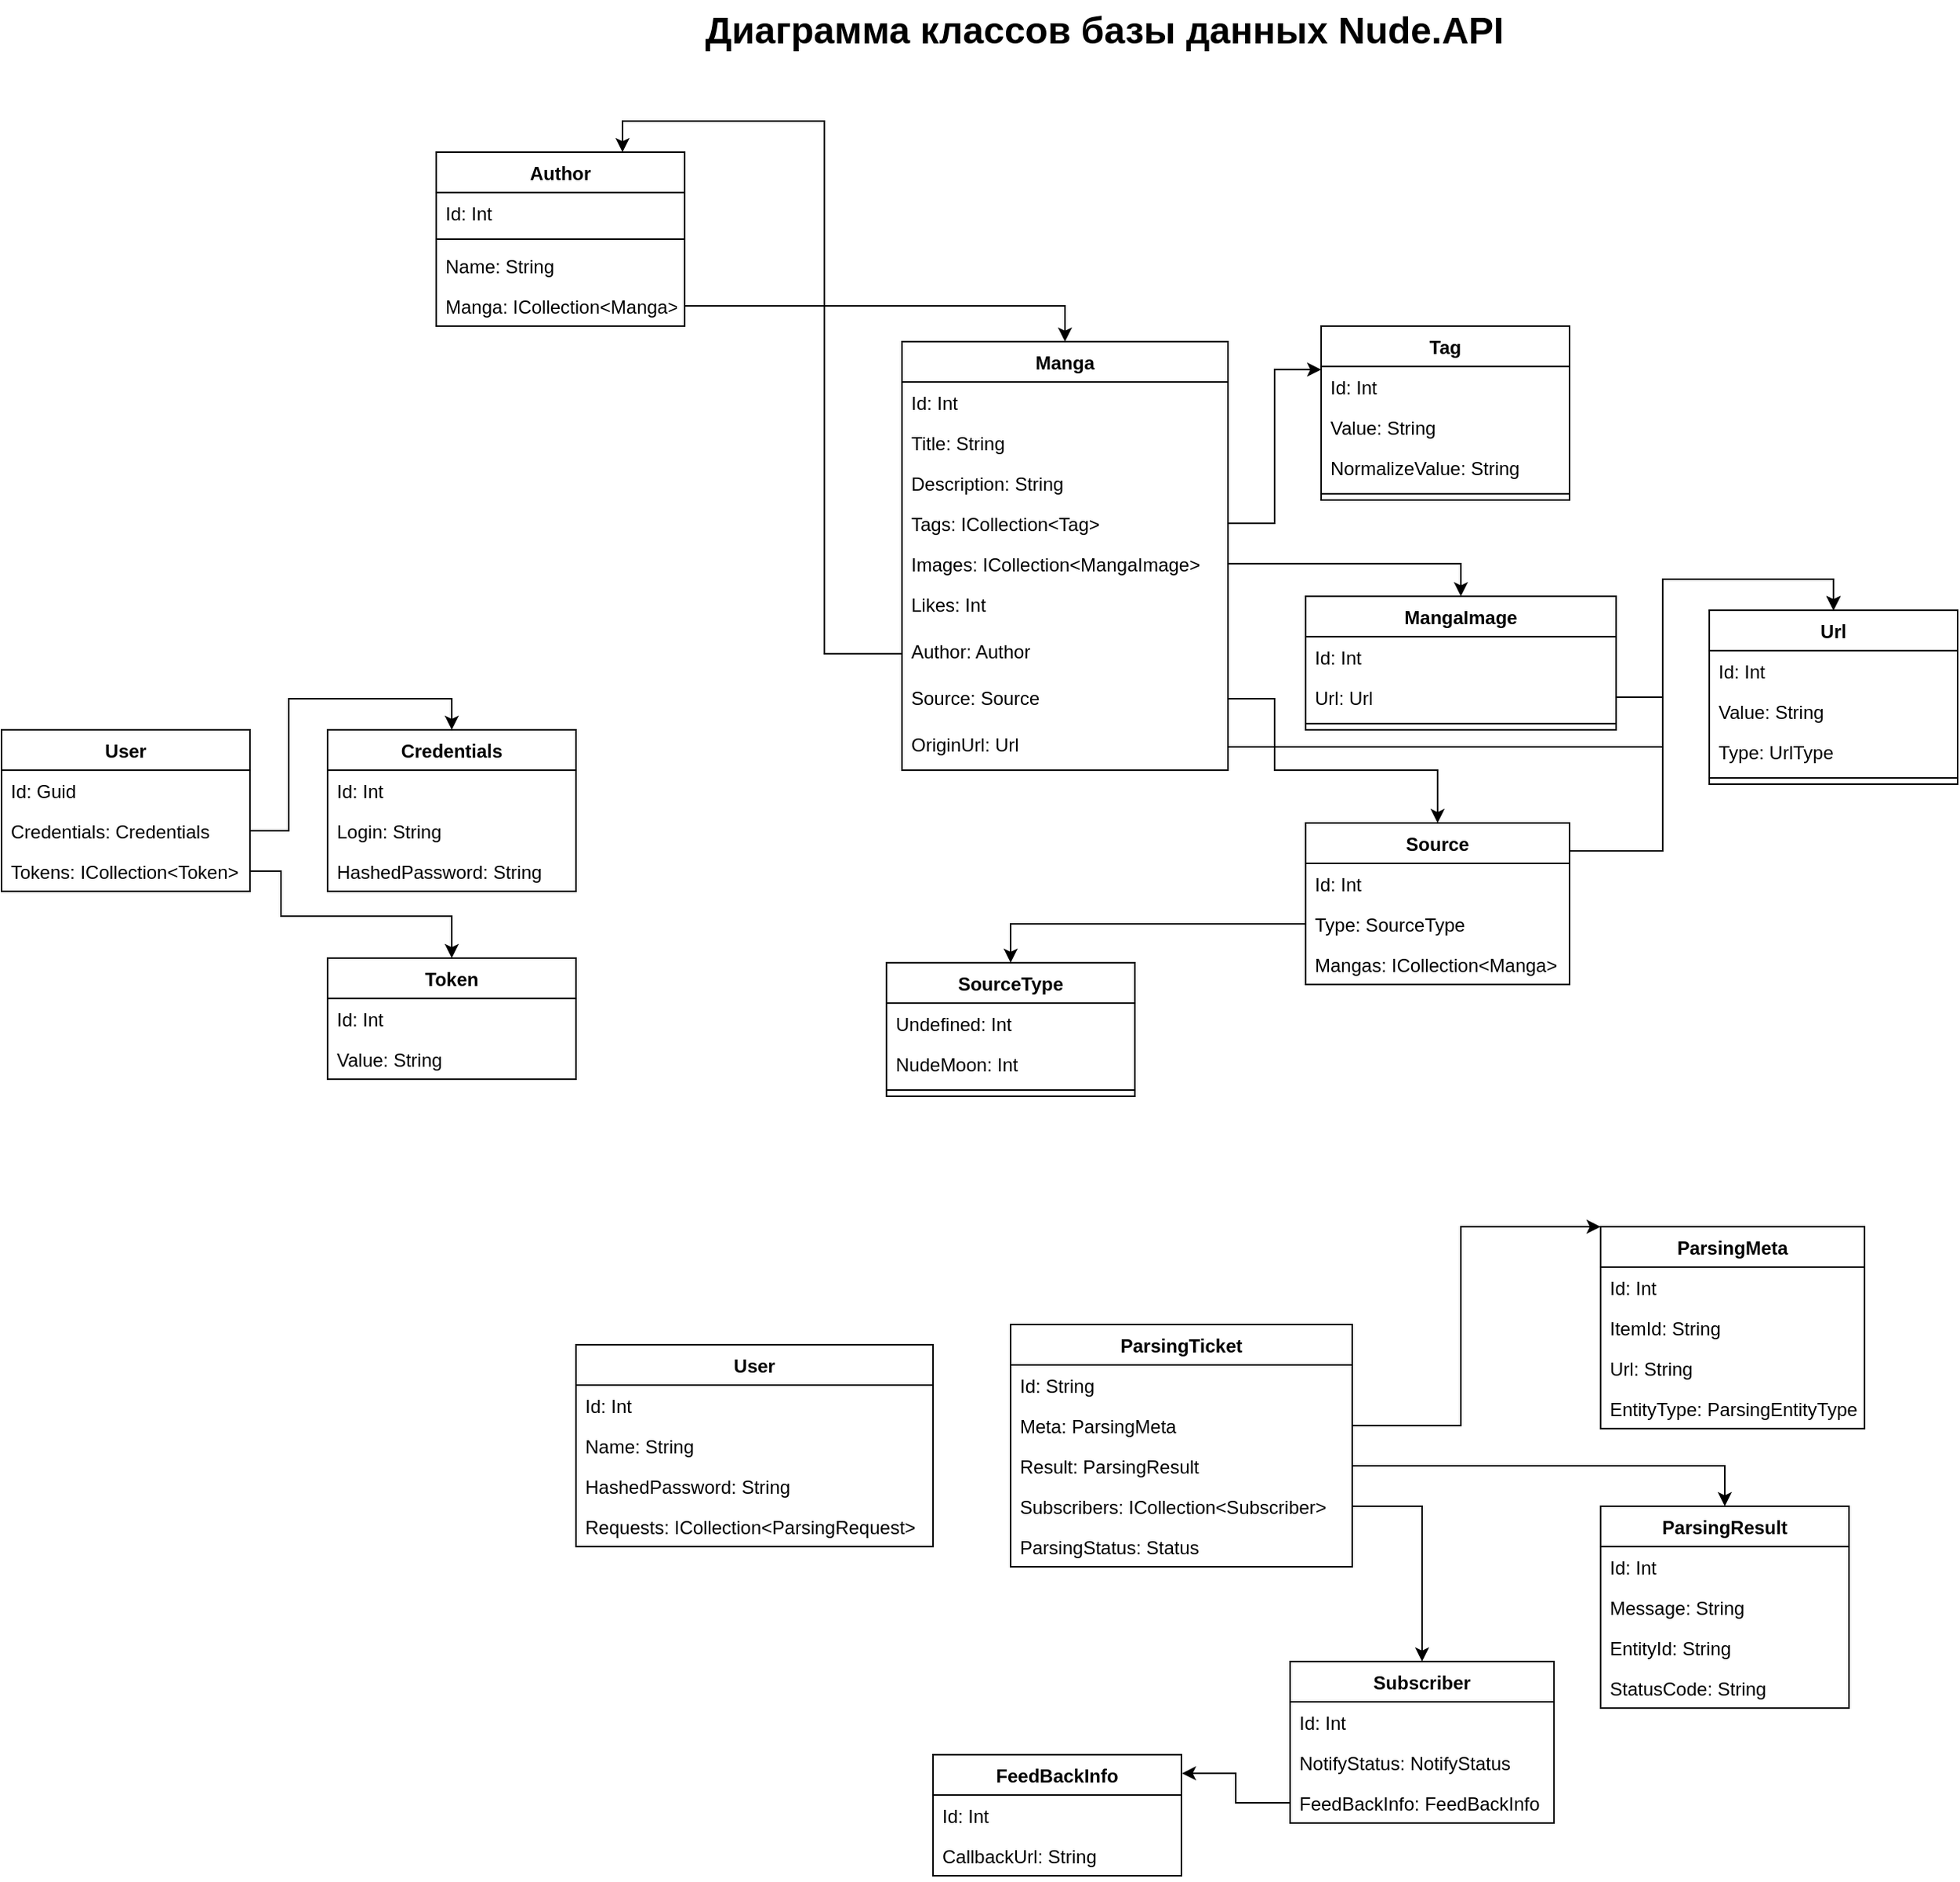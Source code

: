 <mxfile version="20.8.16" type="device"><diagram name="Страница 1" id="Lf1kWXinnTNWuycebK34"><mxGraphModel dx="1847" dy="1662" grid="1" gridSize="10" guides="1" tooltips="1" connect="1" arrows="1" fold="1" page="1" pageScale="1" pageWidth="827" pageHeight="1169" math="0" shadow="0"><root><mxCell id="0"/><mxCell id="1" parent="0"/><mxCell id="dUKBcLy0vENA79N4GeJ2-1" value="Manga" style="swimlane;fontStyle=1;align=center;verticalAlign=top;childLayout=stackLayout;horizontal=1;startSize=26;horizontalStack=0;resizeParent=1;resizeParentMax=0;resizeLast=0;collapsible=1;marginBottom=0;" parent="1" vertex="1"><mxGeometry x="120" y="110" width="210" height="276" as="geometry"/></mxCell><mxCell id="dUKBcLy0vENA79N4GeJ2-2" value="Id: Int" style="text;strokeColor=none;fillColor=none;align=left;verticalAlign=top;spacingLeft=4;spacingRight=4;overflow=hidden;rotatable=0;points=[[0,0.5],[1,0.5]];portConstraint=eastwest;" parent="dUKBcLy0vENA79N4GeJ2-1" vertex="1"><mxGeometry y="26" width="210" height="26" as="geometry"/></mxCell><mxCell id="dUKBcLy0vENA79N4GeJ2-5" value="Title: String" style="text;strokeColor=none;fillColor=none;align=left;verticalAlign=top;spacingLeft=4;spacingRight=4;overflow=hidden;rotatable=0;points=[[0,0.5],[1,0.5]];portConstraint=eastwest;" parent="dUKBcLy0vENA79N4GeJ2-1" vertex="1"><mxGeometry y="52" width="210" height="26" as="geometry"/></mxCell><mxCell id="dUKBcLy0vENA79N4GeJ2-6" value="Description: String" style="text;strokeColor=none;fillColor=none;align=left;verticalAlign=top;spacingLeft=4;spacingRight=4;overflow=hidden;rotatable=0;points=[[0,0.5],[1,0.5]];portConstraint=eastwest;" parent="dUKBcLy0vENA79N4GeJ2-1" vertex="1"><mxGeometry y="78" width="210" height="26" as="geometry"/></mxCell><mxCell id="dUKBcLy0vENA79N4GeJ2-34" value="Tags: ICollection&lt;Tag&gt;" style="text;strokeColor=none;fillColor=none;align=left;verticalAlign=top;spacingLeft=4;spacingRight=4;overflow=hidden;rotatable=0;points=[[0,0.5],[1,0.5]];portConstraint=eastwest;" parent="dUKBcLy0vENA79N4GeJ2-1" vertex="1"><mxGeometry y="104" width="210" height="26" as="geometry"/></mxCell><mxCell id="dUKBcLy0vENA79N4GeJ2-36" value="Images: ICollection&lt;MangaImage&gt;" style="text;strokeColor=none;fillColor=none;align=left;verticalAlign=top;spacingLeft=4;spacingRight=4;overflow=hidden;rotatable=0;points=[[0,0.5],[1,0.5]];portConstraint=eastwest;" parent="dUKBcLy0vENA79N4GeJ2-1" vertex="1"><mxGeometry y="130" width="210" height="26" as="geometry"/></mxCell><mxCell id="dUKBcLy0vENA79N4GeJ2-50" value="Likes: Int" style="text;strokeColor=none;fillColor=none;align=left;verticalAlign=top;spacingLeft=4;spacingRight=4;overflow=hidden;rotatable=0;points=[[0,0.5],[1,0.5]];portConstraint=eastwest;" parent="dUKBcLy0vENA79N4GeJ2-1" vertex="1"><mxGeometry y="156" width="210" height="30" as="geometry"/></mxCell><mxCell id="dUKBcLy0vENA79N4GeJ2-59" value="Author: Author" style="text;strokeColor=none;fillColor=none;align=left;verticalAlign=top;spacingLeft=4;spacingRight=4;overflow=hidden;rotatable=0;points=[[0,0.5],[1,0.5]];portConstraint=eastwest;" parent="dUKBcLy0vENA79N4GeJ2-1" vertex="1"><mxGeometry y="186" width="210" height="30" as="geometry"/></mxCell><mxCell id="dUKBcLy0vENA79N4GeJ2-75" value="Source: Source" style="text;strokeColor=none;fillColor=none;align=left;verticalAlign=top;spacingLeft=4;spacingRight=4;overflow=hidden;rotatable=0;points=[[0,0.5],[1,0.5]];portConstraint=eastwest;" parent="dUKBcLy0vENA79N4GeJ2-1" vertex="1"><mxGeometry y="216" width="210" height="30" as="geometry"/></mxCell><mxCell id="dUKBcLy0vENA79N4GeJ2-77" value="OriginUrl: Url" style="text;strokeColor=none;fillColor=none;align=left;verticalAlign=top;spacingLeft=4;spacingRight=4;overflow=hidden;rotatable=0;points=[[0,0.5],[1,0.5]];portConstraint=eastwest;" parent="dUKBcLy0vENA79N4GeJ2-1" vertex="1"><mxGeometry y="246" width="210" height="30" as="geometry"/></mxCell><mxCell id="dUKBcLy0vENA79N4GeJ2-8" value="Url" style="swimlane;fontStyle=1;align=center;verticalAlign=top;childLayout=stackLayout;horizontal=1;startSize=26;horizontalStack=0;resizeParent=1;resizeParentMax=0;resizeLast=0;collapsible=1;marginBottom=0;" parent="1" vertex="1"><mxGeometry x="640" y="283" width="160" height="112" as="geometry"/></mxCell><mxCell id="dUKBcLy0vENA79N4GeJ2-9" value="Id: Int" style="text;strokeColor=none;fillColor=none;align=left;verticalAlign=top;spacingLeft=4;spacingRight=4;overflow=hidden;rotatable=0;points=[[0,0.5],[1,0.5]];portConstraint=eastwest;" parent="dUKBcLy0vENA79N4GeJ2-8" vertex="1"><mxGeometry y="26" width="160" height="26" as="geometry"/></mxCell><mxCell id="dUKBcLy0vENA79N4GeJ2-12" value="Value: String" style="text;strokeColor=none;fillColor=none;align=left;verticalAlign=top;spacingLeft=4;spacingRight=4;overflow=hidden;rotatable=0;points=[[0,0.5],[1,0.5]];portConstraint=eastwest;" parent="dUKBcLy0vENA79N4GeJ2-8" vertex="1"><mxGeometry y="52" width="160" height="26" as="geometry"/></mxCell><mxCell id="dUKBcLy0vENA79N4GeJ2-13" value="Type: UrlType" style="text;strokeColor=none;fillColor=none;align=left;verticalAlign=top;spacingLeft=4;spacingRight=4;overflow=hidden;rotatable=0;points=[[0,0.5],[1,0.5]];portConstraint=eastwest;" parent="dUKBcLy0vENA79N4GeJ2-8" vertex="1"><mxGeometry y="78" width="160" height="26" as="geometry"/></mxCell><mxCell id="dUKBcLy0vENA79N4GeJ2-10" value="" style="line;strokeWidth=1;fillColor=none;align=left;verticalAlign=middle;spacingTop=-1;spacingLeft=3;spacingRight=3;rotatable=0;labelPosition=right;points=[];portConstraint=eastwest;strokeColor=inherit;" parent="dUKBcLy0vENA79N4GeJ2-8" vertex="1"><mxGeometry y="104" width="160" height="8" as="geometry"/></mxCell><mxCell id="dUKBcLy0vENA79N4GeJ2-16" value="MangaImage" style="swimlane;fontStyle=1;align=center;verticalAlign=top;childLayout=stackLayout;horizontal=1;startSize=26;horizontalStack=0;resizeParent=1;resizeParentMax=0;resizeLast=0;collapsible=1;marginBottom=0;" parent="1" vertex="1"><mxGeometry x="380" y="274" width="200" height="86" as="geometry"/></mxCell><mxCell id="dUKBcLy0vENA79N4GeJ2-17" value="Id: Int" style="text;strokeColor=none;fillColor=none;align=left;verticalAlign=top;spacingLeft=4;spacingRight=4;overflow=hidden;rotatable=0;points=[[0,0.5],[1,0.5]];portConstraint=eastwest;" parent="dUKBcLy0vENA79N4GeJ2-16" vertex="1"><mxGeometry y="26" width="200" height="26" as="geometry"/></mxCell><mxCell id="dUKBcLy0vENA79N4GeJ2-23" value="Url: Url" style="text;strokeColor=none;fillColor=none;align=left;verticalAlign=top;spacingLeft=4;spacingRight=4;overflow=hidden;rotatable=0;points=[[0,0.5],[1,0.5]];portConstraint=eastwest;" parent="dUKBcLy0vENA79N4GeJ2-16" vertex="1"><mxGeometry y="52" width="200" height="26" as="geometry"/></mxCell><mxCell id="dUKBcLy0vENA79N4GeJ2-18" value="" style="line;strokeWidth=1;fillColor=none;align=left;verticalAlign=middle;spacingTop=-1;spacingLeft=3;spacingRight=3;rotatable=0;labelPosition=right;points=[];portConstraint=eastwest;strokeColor=inherit;" parent="dUKBcLy0vENA79N4GeJ2-16" vertex="1"><mxGeometry y="78" width="200" height="8" as="geometry"/></mxCell><mxCell id="dUKBcLy0vENA79N4GeJ2-24" style="edgeStyle=orthogonalEdgeStyle;rounded=0;orthogonalLoop=1;jettySize=auto;html=1;entryX=0.5;entryY=0;entryDx=0;entryDy=0;exitX=1;exitY=0.5;exitDx=0;exitDy=0;" parent="1" source="dUKBcLy0vENA79N4GeJ2-36" target="dUKBcLy0vENA79N4GeJ2-16" edge="1"><mxGeometry relative="1" as="geometry"/></mxCell><mxCell id="dUKBcLy0vENA79N4GeJ2-25" style="edgeStyle=orthogonalEdgeStyle;rounded=0;orthogonalLoop=1;jettySize=auto;html=1;entryX=0.5;entryY=0;entryDx=0;entryDy=0;" parent="1" source="dUKBcLy0vENA79N4GeJ2-23" target="dUKBcLy0vENA79N4GeJ2-8" edge="1"><mxGeometry relative="1" as="geometry"/></mxCell><mxCell id="dUKBcLy0vENA79N4GeJ2-26" value="Tag" style="swimlane;fontStyle=1;align=center;verticalAlign=top;childLayout=stackLayout;horizontal=1;startSize=26;horizontalStack=0;resizeParent=1;resizeParentMax=0;resizeLast=0;collapsible=1;marginBottom=0;" parent="1" vertex="1"><mxGeometry x="390" y="100" width="160" height="112" as="geometry"/></mxCell><mxCell id="dUKBcLy0vENA79N4GeJ2-27" value="Id: Int" style="text;strokeColor=none;fillColor=none;align=left;verticalAlign=top;spacingLeft=4;spacingRight=4;overflow=hidden;rotatable=0;points=[[0,0.5],[1,0.5]];portConstraint=eastwest;" parent="dUKBcLy0vENA79N4GeJ2-26" vertex="1"><mxGeometry y="26" width="160" height="26" as="geometry"/></mxCell><mxCell id="dUKBcLy0vENA79N4GeJ2-30" value="Value: String" style="text;strokeColor=none;fillColor=none;align=left;verticalAlign=top;spacingLeft=4;spacingRight=4;overflow=hidden;rotatable=0;points=[[0,0.5],[1,0.5]];portConstraint=eastwest;" parent="dUKBcLy0vENA79N4GeJ2-26" vertex="1"><mxGeometry y="52" width="160" height="26" as="geometry"/></mxCell><mxCell id="dUKBcLy0vENA79N4GeJ2-31" value="NormalizeValue: String" style="text;strokeColor=none;fillColor=none;align=left;verticalAlign=top;spacingLeft=4;spacingRight=4;overflow=hidden;rotatable=0;points=[[0,0.5],[1,0.5]];portConstraint=eastwest;" parent="dUKBcLy0vENA79N4GeJ2-26" vertex="1"><mxGeometry y="78" width="160" height="26" as="geometry"/></mxCell><mxCell id="dUKBcLy0vENA79N4GeJ2-28" value="" style="line;strokeWidth=1;fillColor=none;align=left;verticalAlign=middle;spacingTop=-1;spacingLeft=3;spacingRight=3;rotatable=0;labelPosition=right;points=[];portConstraint=eastwest;strokeColor=inherit;" parent="dUKBcLy0vENA79N4GeJ2-26" vertex="1"><mxGeometry y="104" width="160" height="8" as="geometry"/></mxCell><mxCell id="dUKBcLy0vENA79N4GeJ2-35" style="edgeStyle=orthogonalEdgeStyle;rounded=0;orthogonalLoop=1;jettySize=auto;html=1;entryX=0;entryY=0.25;entryDx=0;entryDy=0;" parent="1" source="dUKBcLy0vENA79N4GeJ2-34" target="dUKBcLy0vENA79N4GeJ2-26" edge="1"><mxGeometry relative="1" as="geometry"/></mxCell><mxCell id="dUKBcLy0vENA79N4GeJ2-37" value="SourceType" style="swimlane;fontStyle=1;align=center;verticalAlign=top;childLayout=stackLayout;horizontal=1;startSize=26;horizontalStack=0;resizeParent=1;resizeParentMax=0;resizeLast=0;collapsible=1;marginBottom=0;" parent="1" vertex="1"><mxGeometry x="110" y="510" width="160" height="86" as="geometry"/></mxCell><mxCell id="dUKBcLy0vENA79N4GeJ2-44" value="Undefined: Int" style="text;strokeColor=none;fillColor=none;align=left;verticalAlign=top;spacingLeft=4;spacingRight=4;overflow=hidden;rotatable=0;points=[[0,0.5],[1,0.5]];portConstraint=eastwest;" parent="dUKBcLy0vENA79N4GeJ2-37" vertex="1"><mxGeometry y="26" width="160" height="26" as="geometry"/></mxCell><mxCell id="dUKBcLy0vENA79N4GeJ2-38" value="NudeMoon: Int" style="text;strokeColor=none;fillColor=none;align=left;verticalAlign=top;spacingLeft=4;spacingRight=4;overflow=hidden;rotatable=0;points=[[0,0.5],[1,0.5]];portConstraint=eastwest;" parent="dUKBcLy0vENA79N4GeJ2-37" vertex="1"><mxGeometry y="52" width="160" height="26" as="geometry"/></mxCell><mxCell id="dUKBcLy0vENA79N4GeJ2-39" value="" style="line;strokeWidth=1;fillColor=none;align=left;verticalAlign=middle;spacingTop=-1;spacingLeft=3;spacingRight=3;rotatable=0;labelPosition=right;points=[];portConstraint=eastwest;strokeColor=inherit;" parent="dUKBcLy0vENA79N4GeJ2-37" vertex="1"><mxGeometry y="78" width="160" height="8" as="geometry"/></mxCell><mxCell id="dUKBcLy0vENA79N4GeJ2-51" value="Author" style="swimlane;fontStyle=1;align=center;verticalAlign=top;childLayout=stackLayout;horizontal=1;startSize=26;horizontalStack=0;resizeParent=1;resizeParentMax=0;resizeLast=0;collapsible=1;marginBottom=0;" parent="1" vertex="1"><mxGeometry x="-180" y="-12" width="160" height="112" as="geometry"/></mxCell><mxCell id="dUKBcLy0vENA79N4GeJ2-52" value="Id: Int" style="text;strokeColor=none;fillColor=none;align=left;verticalAlign=top;spacingLeft=4;spacingRight=4;overflow=hidden;rotatable=0;points=[[0,0.5],[1,0.5]];portConstraint=eastwest;" parent="dUKBcLy0vENA79N4GeJ2-51" vertex="1"><mxGeometry y="26" width="160" height="26" as="geometry"/></mxCell><mxCell id="dUKBcLy0vENA79N4GeJ2-53" value="" style="line;strokeWidth=1;fillColor=none;align=left;verticalAlign=middle;spacingTop=-1;spacingLeft=3;spacingRight=3;rotatable=0;labelPosition=right;points=[];portConstraint=eastwest;strokeColor=inherit;" parent="dUKBcLy0vENA79N4GeJ2-51" vertex="1"><mxGeometry y="52" width="160" height="8" as="geometry"/></mxCell><mxCell id="dUKBcLy0vENA79N4GeJ2-56" value="Name: String" style="text;strokeColor=none;fillColor=none;align=left;verticalAlign=top;spacingLeft=4;spacingRight=4;overflow=hidden;rotatable=0;points=[[0,0.5],[1,0.5]];portConstraint=eastwest;" parent="dUKBcLy0vENA79N4GeJ2-51" vertex="1"><mxGeometry y="60" width="160" height="26" as="geometry"/></mxCell><mxCell id="dUKBcLy0vENA79N4GeJ2-57" value="Manga: ICollection&lt;Manga&gt;" style="text;strokeColor=none;fillColor=none;align=left;verticalAlign=top;spacingLeft=4;spacingRight=4;overflow=hidden;rotatable=0;points=[[0,0.5],[1,0.5]];portConstraint=eastwest;" parent="dUKBcLy0vENA79N4GeJ2-51" vertex="1"><mxGeometry y="86" width="160" height="26" as="geometry"/></mxCell><mxCell id="dUKBcLy0vENA79N4GeJ2-58" style="edgeStyle=orthogonalEdgeStyle;rounded=0;orthogonalLoop=1;jettySize=auto;html=1;entryX=0.5;entryY=0;entryDx=0;entryDy=0;" parent="1" source="dUKBcLy0vENA79N4GeJ2-57" target="dUKBcLy0vENA79N4GeJ2-1" edge="1"><mxGeometry relative="1" as="geometry"/></mxCell><mxCell id="dUKBcLy0vENA79N4GeJ2-60" style="edgeStyle=orthogonalEdgeStyle;rounded=0;orthogonalLoop=1;jettySize=auto;html=1;entryX=0.75;entryY=0;entryDx=0;entryDy=0;" parent="1" source="dUKBcLy0vENA79N4GeJ2-59" target="dUKBcLy0vENA79N4GeJ2-51" edge="1"><mxGeometry relative="1" as="geometry"><Array as="points"><mxPoint x="70" y="311"/><mxPoint x="70" y="-32"/><mxPoint x="-60" y="-32"/></Array></mxGeometry></mxCell><mxCell id="dUKBcLy0vENA79N4GeJ2-63" value="Диаграмма классов базы данных Nude.API" style="text;strokeColor=none;fillColor=none;html=1;fontSize=24;fontStyle=1;verticalAlign=middle;align=center;" parent="1" vertex="1"><mxGeometry x="200" y="-110" width="100" height="40" as="geometry"/></mxCell><mxCell id="dUKBcLy0vENA79N4GeJ2-73" style="edgeStyle=orthogonalEdgeStyle;rounded=0;orthogonalLoop=1;jettySize=auto;html=1;entryX=0.5;entryY=0;entryDx=0;entryDy=0;" parent="1" source="dUKBcLy0vENA79N4GeJ2-65" target="dUKBcLy0vENA79N4GeJ2-8" edge="1"><mxGeometry relative="1" as="geometry"><Array as="points"><mxPoint x="610" y="438"/><mxPoint x="610" y="263"/><mxPoint x="720" y="263"/></Array></mxGeometry></mxCell><mxCell id="dUKBcLy0vENA79N4GeJ2-65" value="Source" style="swimlane;fontStyle=1;align=center;verticalAlign=top;childLayout=stackLayout;horizontal=1;startSize=26;horizontalStack=0;resizeParent=1;resizeParentMax=0;resizeLast=0;collapsible=1;marginBottom=0;" parent="1" vertex="1"><mxGeometry x="380" y="420" width="170" height="104" as="geometry"/></mxCell><mxCell id="dUKBcLy0vENA79N4GeJ2-66" value="Id: Int" style="text;strokeColor=none;fillColor=none;align=left;verticalAlign=top;spacingLeft=4;spacingRight=4;overflow=hidden;rotatable=0;points=[[0,0.5],[1,0.5]];portConstraint=eastwest;" parent="dUKBcLy0vENA79N4GeJ2-65" vertex="1"><mxGeometry y="26" width="170" height="26" as="geometry"/></mxCell><mxCell id="dUKBcLy0vENA79N4GeJ2-70" value="Type: SourceType" style="text;strokeColor=none;fillColor=none;align=left;verticalAlign=top;spacingLeft=4;spacingRight=4;overflow=hidden;rotatable=0;points=[[0,0.5],[1,0.5]];portConstraint=eastwest;" parent="dUKBcLy0vENA79N4GeJ2-65" vertex="1"><mxGeometry y="52" width="170" height="26" as="geometry"/></mxCell><mxCell id="dUKBcLy0vENA79N4GeJ2-84" value="Mangas: ICollection&lt;Manga&gt;" style="text;strokeColor=none;fillColor=none;align=left;verticalAlign=top;spacingLeft=4;spacingRight=4;overflow=hidden;rotatable=0;points=[[0,0.5],[1,0.5]];portConstraint=eastwest;" parent="dUKBcLy0vENA79N4GeJ2-65" vertex="1"><mxGeometry y="78" width="170" height="26" as="geometry"/></mxCell><mxCell id="dUKBcLy0vENA79N4GeJ2-74" style="edgeStyle=orthogonalEdgeStyle;rounded=0;orthogonalLoop=1;jettySize=auto;html=1;entryX=0.5;entryY=0;entryDx=0;entryDy=0;" parent="1" source="dUKBcLy0vENA79N4GeJ2-70" target="dUKBcLy0vENA79N4GeJ2-37" edge="1"><mxGeometry relative="1" as="geometry"/></mxCell><mxCell id="dUKBcLy0vENA79N4GeJ2-76" style="edgeStyle=orthogonalEdgeStyle;rounded=0;orthogonalLoop=1;jettySize=auto;html=1;entryX=0.5;entryY=0;entryDx=0;entryDy=0;" parent="1" source="dUKBcLy0vENA79N4GeJ2-75" target="dUKBcLy0vENA79N4GeJ2-65" edge="1"><mxGeometry relative="1" as="geometry"><Array as="points"><mxPoint x="360" y="340"/><mxPoint x="360" y="386"/></Array></mxGeometry></mxCell><mxCell id="dUKBcLy0vENA79N4GeJ2-78" style="edgeStyle=orthogonalEdgeStyle;rounded=0;orthogonalLoop=1;jettySize=auto;html=1;entryX=0.5;entryY=0;entryDx=0;entryDy=0;" parent="1" source="dUKBcLy0vENA79N4GeJ2-77" target="dUKBcLy0vENA79N4GeJ2-8" edge="1"><mxGeometry relative="1" as="geometry"><Array as="points"><mxPoint x="610" y="371"/><mxPoint x="610" y="263"/><mxPoint x="720" y="263"/></Array></mxGeometry></mxCell><mxCell id="dUKBcLy0vENA79N4GeJ2-79" value="ParsingTicket" style="swimlane;fontStyle=1;align=center;verticalAlign=top;childLayout=stackLayout;horizontal=1;startSize=26;horizontalStack=0;resizeParent=1;resizeParentMax=0;resizeLast=0;collapsible=1;marginBottom=0;" parent="1" vertex="1"><mxGeometry x="190" y="743" width="220" height="156" as="geometry"/></mxCell><mxCell id="dUKBcLy0vENA79N4GeJ2-80" value="Id: String" style="text;strokeColor=none;fillColor=none;align=left;verticalAlign=top;spacingLeft=4;spacingRight=4;overflow=hidden;rotatable=0;points=[[0,0.5],[1,0.5]];portConstraint=eastwest;" parent="dUKBcLy0vENA79N4GeJ2-79" vertex="1"><mxGeometry y="26" width="220" height="26" as="geometry"/></mxCell><mxCell id="dUKBcLy0vENA79N4GeJ2-85" value="Meta: ParsingMeta" style="text;strokeColor=none;fillColor=none;align=left;verticalAlign=top;spacingLeft=4;spacingRight=4;overflow=hidden;rotatable=0;points=[[0,0.5],[1,0.5]];portConstraint=eastwest;" parent="dUKBcLy0vENA79N4GeJ2-79" vertex="1"><mxGeometry y="52" width="220" height="26" as="geometry"/></mxCell><mxCell id="dUKBcLy0vENA79N4GeJ2-83" value="Result: ParsingResult" style="text;strokeColor=none;fillColor=none;align=left;verticalAlign=top;spacingLeft=4;spacingRight=4;overflow=hidden;rotatable=0;points=[[0,0.5],[1,0.5]];portConstraint=eastwest;" parent="dUKBcLy0vENA79N4GeJ2-79" vertex="1"><mxGeometry y="78" width="220" height="26" as="geometry"/></mxCell><mxCell id="dIbq2gCOJ0g5LcHrcjhW-16" value="Subscribers: ICollection&lt;Subscriber&gt;" style="text;strokeColor=none;fillColor=none;align=left;verticalAlign=top;spacingLeft=4;spacingRight=4;overflow=hidden;rotatable=0;points=[[0,0.5],[1,0.5]];portConstraint=eastwest;" parent="dUKBcLy0vENA79N4GeJ2-79" vertex="1"><mxGeometry y="104" width="220" height="26" as="geometry"/></mxCell><mxCell id="xGicF7CNOHeiA86qcwr3-1" value="ParsingStatus: Status" style="text;strokeColor=none;fillColor=none;align=left;verticalAlign=top;spacingLeft=4;spacingRight=4;overflow=hidden;rotatable=0;points=[[0,0.5],[1,0.5]];portConstraint=eastwest;" parent="dUKBcLy0vENA79N4GeJ2-79" vertex="1"><mxGeometry y="130" width="220" height="26" as="geometry"/></mxCell><mxCell id="xGicF7CNOHeiA86qcwr3-3" value="User" style="swimlane;fontStyle=1;align=center;verticalAlign=top;childLayout=stackLayout;horizontal=1;startSize=26;horizontalStack=0;resizeParent=1;resizeParentMax=0;resizeLast=0;collapsible=1;marginBottom=0;" parent="1" vertex="1"><mxGeometry x="-90" y="756" width="230" height="130" as="geometry"/></mxCell><mxCell id="xGicF7CNOHeiA86qcwr3-4" value="Id: Int" style="text;strokeColor=none;fillColor=none;align=left;verticalAlign=top;spacingLeft=4;spacingRight=4;overflow=hidden;rotatable=0;points=[[0,0.5],[1,0.5]];portConstraint=eastwest;" parent="xGicF7CNOHeiA86qcwr3-3" vertex="1"><mxGeometry y="26" width="230" height="26" as="geometry"/></mxCell><mxCell id="xGicF7CNOHeiA86qcwr3-7" value="Name: String" style="text;strokeColor=none;fillColor=none;align=left;verticalAlign=top;spacingLeft=4;spacingRight=4;overflow=hidden;rotatable=0;points=[[0,0.5],[1,0.5]];portConstraint=eastwest;" parent="xGicF7CNOHeiA86qcwr3-3" vertex="1"><mxGeometry y="52" width="230" height="26" as="geometry"/></mxCell><mxCell id="xGicF7CNOHeiA86qcwr3-8" value="HashedPassword: String" style="text;strokeColor=none;fillColor=none;align=left;verticalAlign=top;spacingLeft=4;spacingRight=4;overflow=hidden;rotatable=0;points=[[0,0.5],[1,0.5]];portConstraint=eastwest;" parent="xGicF7CNOHeiA86qcwr3-3" vertex="1"><mxGeometry y="78" width="230" height="26" as="geometry"/></mxCell><mxCell id="xGicF7CNOHeiA86qcwr3-9" value="Requests: ICollection&lt;ParsingRequest&gt;" style="text;strokeColor=none;fillColor=none;align=left;verticalAlign=top;spacingLeft=4;spacingRight=4;overflow=hidden;rotatable=0;points=[[0,0.5],[1,0.5]];portConstraint=eastwest;" parent="xGicF7CNOHeiA86qcwr3-3" vertex="1"><mxGeometry y="104" width="230" height="26" as="geometry"/></mxCell><mxCell id="dIbq2gCOJ0g5LcHrcjhW-1" value="ParsingMeta" style="swimlane;fontStyle=1;align=center;verticalAlign=top;childLayout=stackLayout;horizontal=1;startSize=26;horizontalStack=0;resizeParent=1;resizeParentMax=0;resizeLast=0;collapsible=1;marginBottom=0;" parent="1" vertex="1"><mxGeometry x="570" y="680" width="170" height="130" as="geometry"/></mxCell><mxCell id="dIbq2gCOJ0g5LcHrcjhW-2" value="Id: Int" style="text;strokeColor=none;fillColor=none;align=left;verticalAlign=top;spacingLeft=4;spacingRight=4;overflow=hidden;rotatable=0;points=[[0,0.5],[1,0.5]];portConstraint=eastwest;" parent="dIbq2gCOJ0g5LcHrcjhW-1" vertex="1"><mxGeometry y="26" width="170" height="26" as="geometry"/></mxCell><mxCell id="dIbq2gCOJ0g5LcHrcjhW-5" value="ItemId: String" style="text;strokeColor=none;fillColor=none;align=left;verticalAlign=top;spacingLeft=4;spacingRight=4;overflow=hidden;rotatable=0;points=[[0,0.5],[1,0.5]];portConstraint=eastwest;" parent="dIbq2gCOJ0g5LcHrcjhW-1" vertex="1"><mxGeometry y="52" width="170" height="26" as="geometry"/></mxCell><mxCell id="dIbq2gCOJ0g5LcHrcjhW-6" value="Url: String" style="text;strokeColor=none;fillColor=none;align=left;verticalAlign=top;spacingLeft=4;spacingRight=4;overflow=hidden;rotatable=0;points=[[0,0.5],[1,0.5]];portConstraint=eastwest;" parent="dIbq2gCOJ0g5LcHrcjhW-1" vertex="1"><mxGeometry y="78" width="170" height="26" as="geometry"/></mxCell><mxCell id="dIbq2gCOJ0g5LcHrcjhW-31" value="EntityType: ParsingEntityType" style="text;strokeColor=none;fillColor=none;align=left;verticalAlign=top;spacingLeft=4;spacingRight=4;overflow=hidden;rotatable=0;points=[[0,0.5],[1,0.5]];portConstraint=eastwest;" parent="dIbq2gCOJ0g5LcHrcjhW-1" vertex="1"><mxGeometry y="104" width="170" height="26" as="geometry"/></mxCell><mxCell id="dIbq2gCOJ0g5LcHrcjhW-7" value="ParsingResult" style="swimlane;fontStyle=1;align=center;verticalAlign=top;childLayout=stackLayout;horizontal=1;startSize=26;horizontalStack=0;resizeParent=1;resizeParentMax=0;resizeLast=0;collapsible=1;marginBottom=0;" parent="1" vertex="1"><mxGeometry x="570" y="860" width="160" height="130" as="geometry"/></mxCell><mxCell id="dIbq2gCOJ0g5LcHrcjhW-8" value="Id: Int" style="text;strokeColor=none;fillColor=none;align=left;verticalAlign=top;spacingLeft=4;spacingRight=4;overflow=hidden;rotatable=0;points=[[0,0.5],[1,0.5]];portConstraint=eastwest;" parent="dIbq2gCOJ0g5LcHrcjhW-7" vertex="1"><mxGeometry y="26" width="160" height="26" as="geometry"/></mxCell><mxCell id="dIbq2gCOJ0g5LcHrcjhW-11" value="Message: String" style="text;strokeColor=none;fillColor=none;align=left;verticalAlign=top;spacingLeft=4;spacingRight=4;overflow=hidden;rotatable=0;points=[[0,0.5],[1,0.5]];portConstraint=eastwest;" parent="dIbq2gCOJ0g5LcHrcjhW-7" vertex="1"><mxGeometry y="52" width="160" height="26" as="geometry"/></mxCell><mxCell id="dIbq2gCOJ0g5LcHrcjhW-12" value="EntityId: String" style="text;strokeColor=none;fillColor=none;align=left;verticalAlign=top;spacingLeft=4;spacingRight=4;overflow=hidden;rotatable=0;points=[[0,0.5],[1,0.5]];portConstraint=eastwest;" parent="dIbq2gCOJ0g5LcHrcjhW-7" vertex="1"><mxGeometry y="78" width="160" height="26" as="geometry"/></mxCell><mxCell id="dIbq2gCOJ0g5LcHrcjhW-13" value="StatusCode: String" style="text;strokeColor=none;fillColor=none;align=left;verticalAlign=top;spacingLeft=4;spacingRight=4;overflow=hidden;rotatable=0;points=[[0,0.5],[1,0.5]];portConstraint=eastwest;" parent="dIbq2gCOJ0g5LcHrcjhW-7" vertex="1"><mxGeometry y="104" width="160" height="26" as="geometry"/></mxCell><mxCell id="dIbq2gCOJ0g5LcHrcjhW-14" style="edgeStyle=orthogonalEdgeStyle;rounded=0;orthogonalLoop=1;jettySize=auto;html=1;entryX=0;entryY=0;entryDx=0;entryDy=0;" parent="1" source="dUKBcLy0vENA79N4GeJ2-85" target="dIbq2gCOJ0g5LcHrcjhW-1" edge="1"><mxGeometry relative="1" as="geometry"><Array as="points"><mxPoint x="480" y="808"/><mxPoint x="480" y="680"/></Array></mxGeometry></mxCell><mxCell id="dIbq2gCOJ0g5LcHrcjhW-17" style="edgeStyle=orthogonalEdgeStyle;rounded=0;orthogonalLoop=1;jettySize=auto;html=1;entryX=0.5;entryY=0;entryDx=0;entryDy=0;" parent="1" source="dUKBcLy0vENA79N4GeJ2-83" target="dIbq2gCOJ0g5LcHrcjhW-7" edge="1"><mxGeometry relative="1" as="geometry"/></mxCell><mxCell id="dIbq2gCOJ0g5LcHrcjhW-18" value="Subscriber" style="swimlane;fontStyle=1;align=center;verticalAlign=top;childLayout=stackLayout;horizontal=1;startSize=26;horizontalStack=0;resizeParent=1;resizeParentMax=0;resizeLast=0;collapsible=1;marginBottom=0;" parent="1" vertex="1"><mxGeometry x="370" y="960" width="170" height="104" as="geometry"/></mxCell><mxCell id="dIbq2gCOJ0g5LcHrcjhW-19" value="Id: Int" style="text;strokeColor=none;fillColor=none;align=left;verticalAlign=top;spacingLeft=4;spacingRight=4;overflow=hidden;rotatable=0;points=[[0,0.5],[1,0.5]];portConstraint=eastwest;" parent="dIbq2gCOJ0g5LcHrcjhW-18" vertex="1"><mxGeometry y="26" width="170" height="26" as="geometry"/></mxCell><mxCell id="dIbq2gCOJ0g5LcHrcjhW-22" value="NotifyStatus: NotifyStatus" style="text;strokeColor=none;fillColor=none;align=left;verticalAlign=top;spacingLeft=4;spacingRight=4;overflow=hidden;rotatable=0;points=[[0,0.5],[1,0.5]];portConstraint=eastwest;" parent="dIbq2gCOJ0g5LcHrcjhW-18" vertex="1"><mxGeometry y="52" width="170" height="26" as="geometry"/></mxCell><mxCell id="dIbq2gCOJ0g5LcHrcjhW-23" value="FeedBackInfo: FeedBackInfo" style="text;strokeColor=none;fillColor=none;align=left;verticalAlign=top;spacingLeft=4;spacingRight=4;overflow=hidden;rotatable=0;points=[[0,0.5],[1,0.5]];portConstraint=eastwest;" parent="dIbq2gCOJ0g5LcHrcjhW-18" vertex="1"><mxGeometry y="78" width="170" height="26" as="geometry"/></mxCell><mxCell id="dIbq2gCOJ0g5LcHrcjhW-24" style="edgeStyle=orthogonalEdgeStyle;rounded=0;orthogonalLoop=1;jettySize=auto;html=1;entryX=0.5;entryY=0;entryDx=0;entryDy=0;" parent="1" source="dIbq2gCOJ0g5LcHrcjhW-16" target="dIbq2gCOJ0g5LcHrcjhW-18" edge="1"><mxGeometry relative="1" as="geometry"/></mxCell><mxCell id="dIbq2gCOJ0g5LcHrcjhW-25" value="FeedBackInfo" style="swimlane;fontStyle=1;align=center;verticalAlign=top;childLayout=stackLayout;horizontal=1;startSize=26;horizontalStack=0;resizeParent=1;resizeParentMax=0;resizeLast=0;collapsible=1;marginBottom=0;" parent="1" vertex="1"><mxGeometry x="140" y="1020" width="160" height="78" as="geometry"/></mxCell><mxCell id="dIbq2gCOJ0g5LcHrcjhW-29" value="Id: Int" style="text;strokeColor=none;fillColor=none;align=left;verticalAlign=top;spacingLeft=4;spacingRight=4;overflow=hidden;rotatable=0;points=[[0,0.5],[1,0.5]];portConstraint=eastwest;" parent="dIbq2gCOJ0g5LcHrcjhW-25" vertex="1"><mxGeometry y="26" width="160" height="26" as="geometry"/></mxCell><mxCell id="dIbq2gCOJ0g5LcHrcjhW-26" value="CallbackUrl: String" style="text;strokeColor=none;fillColor=none;align=left;verticalAlign=top;spacingLeft=4;spacingRight=4;overflow=hidden;rotatable=0;points=[[0,0.5],[1,0.5]];portConstraint=eastwest;" parent="dIbq2gCOJ0g5LcHrcjhW-25" vertex="1"><mxGeometry y="52" width="160" height="26" as="geometry"/></mxCell><mxCell id="dIbq2gCOJ0g5LcHrcjhW-30" style="edgeStyle=orthogonalEdgeStyle;rounded=0;orthogonalLoop=1;jettySize=auto;html=1;entryX=1.002;entryY=0.154;entryDx=0;entryDy=0;entryPerimeter=0;" parent="1" source="dIbq2gCOJ0g5LcHrcjhW-23" target="dIbq2gCOJ0g5LcHrcjhW-25" edge="1"><mxGeometry relative="1" as="geometry"/></mxCell><mxCell id="BWSqZGaPCAq0GQ1lRebx-1" value="User" style="swimlane;fontStyle=1;align=center;verticalAlign=top;childLayout=stackLayout;horizontal=1;startSize=26;horizontalStack=0;resizeParent=1;resizeParentMax=0;resizeLast=0;collapsible=1;marginBottom=0;" vertex="1" parent="1"><mxGeometry x="-460" y="360" width="160" height="104" as="geometry"/></mxCell><mxCell id="BWSqZGaPCAq0GQ1lRebx-2" value="Id: Guid" style="text;strokeColor=none;fillColor=none;align=left;verticalAlign=top;spacingLeft=4;spacingRight=4;overflow=hidden;rotatable=0;points=[[0,0.5],[1,0.5]];portConstraint=eastwest;" vertex="1" parent="BWSqZGaPCAq0GQ1lRebx-1"><mxGeometry y="26" width="160" height="26" as="geometry"/></mxCell><mxCell id="BWSqZGaPCAq0GQ1lRebx-5" value="Credentials: Credentials" style="text;strokeColor=none;fillColor=none;align=left;verticalAlign=top;spacingLeft=4;spacingRight=4;overflow=hidden;rotatable=0;points=[[0,0.5],[1,0.5]];portConstraint=eastwest;" vertex="1" parent="BWSqZGaPCAq0GQ1lRebx-1"><mxGeometry y="52" width="160" height="26" as="geometry"/></mxCell><mxCell id="BWSqZGaPCAq0GQ1lRebx-11" value="Tokens: ICollection&lt;Token&gt;" style="text;strokeColor=none;fillColor=none;align=left;verticalAlign=top;spacingLeft=4;spacingRight=4;overflow=hidden;rotatable=0;points=[[0,0.5],[1,0.5]];portConstraint=eastwest;" vertex="1" parent="BWSqZGaPCAq0GQ1lRebx-1"><mxGeometry y="78" width="160" height="26" as="geometry"/></mxCell><mxCell id="BWSqZGaPCAq0GQ1lRebx-6" value="Token" style="swimlane;fontStyle=1;align=center;verticalAlign=top;childLayout=stackLayout;horizontal=1;startSize=26;horizontalStack=0;resizeParent=1;resizeParentMax=0;resizeLast=0;collapsible=1;marginBottom=0;" vertex="1" parent="1"><mxGeometry x="-250" y="507" width="160" height="78" as="geometry"/></mxCell><mxCell id="BWSqZGaPCAq0GQ1lRebx-7" value="Id: Int" style="text;strokeColor=none;fillColor=none;align=left;verticalAlign=top;spacingLeft=4;spacingRight=4;overflow=hidden;rotatable=0;points=[[0,0.5],[1,0.5]];portConstraint=eastwest;" vertex="1" parent="BWSqZGaPCAq0GQ1lRebx-6"><mxGeometry y="26" width="160" height="26" as="geometry"/></mxCell><mxCell id="BWSqZGaPCAq0GQ1lRebx-10" value="Value: String" style="text;strokeColor=none;fillColor=none;align=left;verticalAlign=top;spacingLeft=4;spacingRight=4;overflow=hidden;rotatable=0;points=[[0,0.5],[1,0.5]];portConstraint=eastwest;" vertex="1" parent="BWSqZGaPCAq0GQ1lRebx-6"><mxGeometry y="52" width="160" height="26" as="geometry"/></mxCell><mxCell id="BWSqZGaPCAq0GQ1lRebx-12" value="Credentials" style="swimlane;fontStyle=1;align=center;verticalAlign=top;childLayout=stackLayout;horizontal=1;startSize=26;horizontalStack=0;resizeParent=1;resizeParentMax=0;resizeLast=0;collapsible=1;marginBottom=0;" vertex="1" parent="1"><mxGeometry x="-250" y="360" width="160" height="104" as="geometry"/></mxCell><mxCell id="BWSqZGaPCAq0GQ1lRebx-13" value="Id: Int" style="text;strokeColor=none;fillColor=none;align=left;verticalAlign=top;spacingLeft=4;spacingRight=4;overflow=hidden;rotatable=0;points=[[0,0.5],[1,0.5]];portConstraint=eastwest;" vertex="1" parent="BWSqZGaPCAq0GQ1lRebx-12"><mxGeometry y="26" width="160" height="26" as="geometry"/></mxCell><mxCell id="BWSqZGaPCAq0GQ1lRebx-16" value="Login: String" style="text;strokeColor=none;fillColor=none;align=left;verticalAlign=top;spacingLeft=4;spacingRight=4;overflow=hidden;rotatable=0;points=[[0,0.5],[1,0.5]];portConstraint=eastwest;" vertex="1" parent="BWSqZGaPCAq0GQ1lRebx-12"><mxGeometry y="52" width="160" height="26" as="geometry"/></mxCell><mxCell id="BWSqZGaPCAq0GQ1lRebx-17" value="HashedPassword: String" style="text;strokeColor=none;fillColor=none;align=left;verticalAlign=top;spacingLeft=4;spacingRight=4;overflow=hidden;rotatable=0;points=[[0,0.5],[1,0.5]];portConstraint=eastwest;" vertex="1" parent="BWSqZGaPCAq0GQ1lRebx-12"><mxGeometry y="78" width="160" height="26" as="geometry"/></mxCell><mxCell id="BWSqZGaPCAq0GQ1lRebx-18" style="edgeStyle=orthogonalEdgeStyle;rounded=0;orthogonalLoop=1;jettySize=auto;html=1;entryX=0.5;entryY=0;entryDx=0;entryDy=0;" edge="1" parent="1" source="BWSqZGaPCAq0GQ1lRebx-5" target="BWSqZGaPCAq0GQ1lRebx-12"><mxGeometry relative="1" as="geometry"/></mxCell><mxCell id="BWSqZGaPCAq0GQ1lRebx-19" style="edgeStyle=orthogonalEdgeStyle;rounded=0;orthogonalLoop=1;jettySize=auto;html=1;entryX=0.5;entryY=0;entryDx=0;entryDy=0;" edge="1" parent="1" source="BWSqZGaPCAq0GQ1lRebx-11" target="BWSqZGaPCAq0GQ1lRebx-6"><mxGeometry relative="1" as="geometry"><Array as="points"><mxPoint x="-280" y="451"/><mxPoint x="-280" y="480"/><mxPoint x="-170" y="480"/></Array></mxGeometry></mxCell></root></mxGraphModel></diagram></mxfile>
